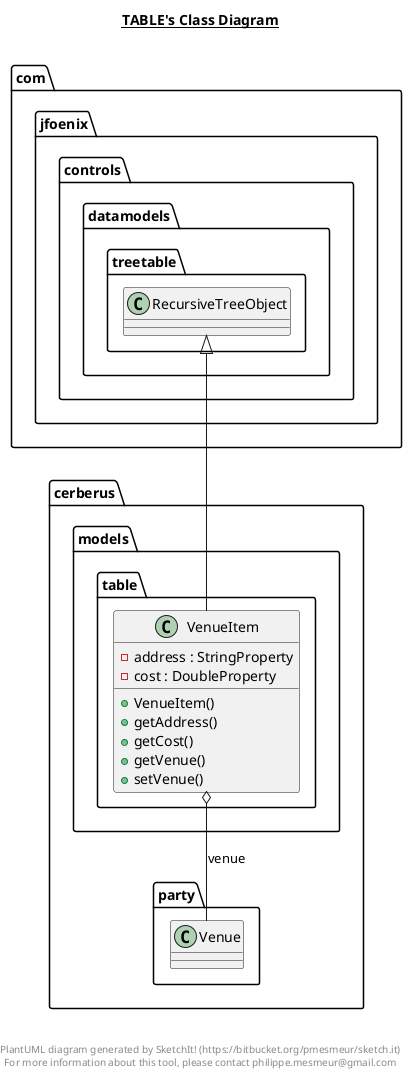 @startuml

title __TABLE's Class Diagram__\n

  namespace cerberus {
    namespace models.table {
      class cerberus.models.table.VenueItem {
          - address : StringProperty
          - cost : DoubleProperty
          + VenueItem()
          + getAddress()
          + getCost()
          + getVenue()
          + setVenue()
      }
    }
  }
  

  cerberus.models.table.VenueItem -up-|> com.jfoenix.controls.datamodels.treetable.RecursiveTreeObject
  cerberus.models.table.VenueItem o-- cerberus.party.Venue : venue


right footer


PlantUML diagram generated by SketchIt! (https://bitbucket.org/pmesmeur/sketch.it)
For more information about this tool, please contact philippe.mesmeur@gmail.com
endfooter

@enduml

